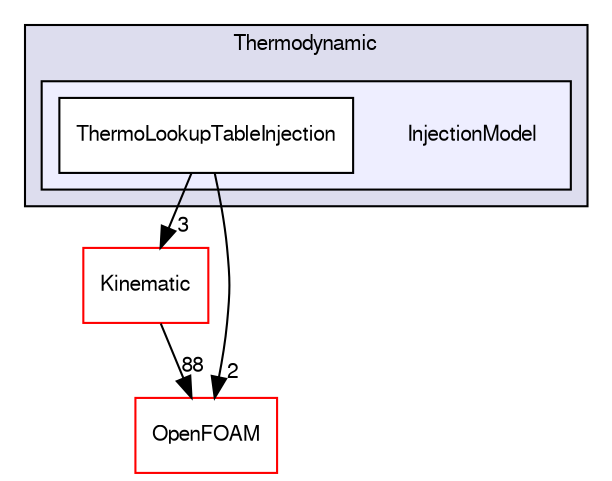 digraph "src/lagrangian/intermediate/submodels/Thermodynamic/InjectionModel" {
  bgcolor=transparent;
  compound=true
  node [ fontsize="10", fontname="FreeSans"];
  edge [ labelfontsize="10", labelfontname="FreeSans"];
  subgraph clusterdir_1eb96833a2ea895c5b0d51c02e19e221 {
    graph [ bgcolor="#ddddee", pencolor="black", label="Thermodynamic" fontname="FreeSans", fontsize="10", URL="dir_1eb96833a2ea895c5b0d51c02e19e221.html"]
  subgraph clusterdir_d6cfcce7cb01000f00d3012d70fdee4f {
    graph [ bgcolor="#eeeeff", pencolor="black", label="" URL="dir_d6cfcce7cb01000f00d3012d70fdee4f.html"];
    dir_d6cfcce7cb01000f00d3012d70fdee4f [shape=plaintext label="InjectionModel"];
    dir_a6c12187f710f9eaaacec07e6012fb12 [shape=box label="ThermoLookupTableInjection" color="black" fillcolor="white" style="filled" URL="dir_a6c12187f710f9eaaacec07e6012fb12.html"];
  }
  }
  dir_280ce042c33ce1e00a1fb89491254772 [shape=box label="Kinematic" color="red" URL="dir_280ce042c33ce1e00a1fb89491254772.html"];
  dir_c5473ff19b20e6ec4dfe5c310b3778a8 [shape=box label="OpenFOAM" color="red" URL="dir_c5473ff19b20e6ec4dfe5c310b3778a8.html"];
  dir_280ce042c33ce1e00a1fb89491254772->dir_c5473ff19b20e6ec4dfe5c310b3778a8 [headlabel="88", labeldistance=1.5 headhref="dir_001337_001732.html"];
  dir_a6c12187f710f9eaaacec07e6012fb12->dir_280ce042c33ce1e00a1fb89491254772 [headlabel="3", labeldistance=1.5 headhref="dir_001462_001337.html"];
  dir_a6c12187f710f9eaaacec07e6012fb12->dir_c5473ff19b20e6ec4dfe5c310b3778a8 [headlabel="2", labeldistance=1.5 headhref="dir_001462_001732.html"];
}
